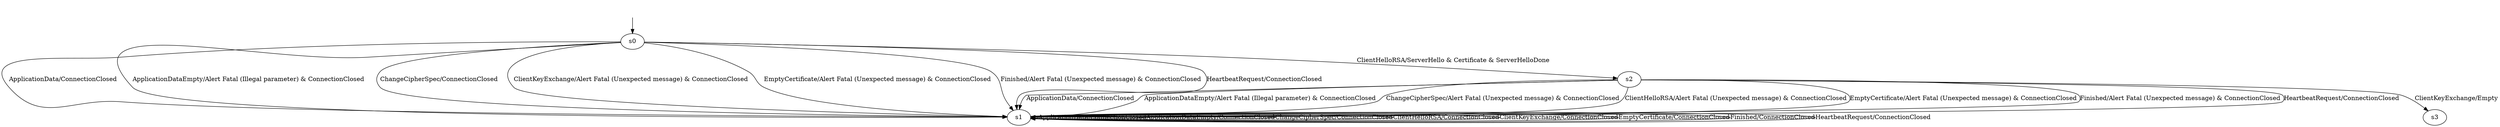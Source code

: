 digraph h1 {
s0 [label="s0"];
s1 [label="s1"];
s2 [label="s2"];
s0 -> s1 [label="ApplicationData/ConnectionClosed"];
s0 -> s1 [label="ApplicationDataEmpty/Alert Fatal (Illegal parameter) & ConnectionClosed"];
s0 -> s1 [label="ChangeCipherSpec/ConnectionClosed"];
s0 -> s2 [label="ClientHelloRSA/ServerHello & Certificate & ServerHelloDone"];
s0 -> s1 [label="ClientKeyExchange/Alert Fatal (Unexpected message) & ConnectionClosed"];
s0 -> s1 [label="EmptyCertificate/Alert Fatal (Unexpected message) & ConnectionClosed"];
s0 -> s1 [label="Finished/Alert Fatal (Unexpected message) & ConnectionClosed"];
s0 -> s1 [label="HeartbeatRequest/ConnectionClosed"];
s1 -> s1 [label="ApplicationData/ConnectionClosed"];
s1 -> s1 [label="ApplicationDataEmpty/ConnectionClosed"];
s1 -> s1 [label="ChangeCipherSpec/ConnectionClosed"];
s1 -> s1 [label="ClientHelloRSA/ConnectionClosed"];
s1 -> s1 [label="ClientKeyExchange/ConnectionClosed"];
s1 -> s1 [label="EmptyCertificate/ConnectionClosed"];
s1 -> s1 [label="Finished/ConnectionClosed"];
s1 -> s1 [label="HeartbeatRequest/ConnectionClosed"];
s2 -> s1 [label="ApplicationData/ConnectionClosed"];
s2 -> s1 [label="ApplicationDataEmpty/Alert Fatal (Illegal parameter) & ConnectionClosed"];
s2 -> s1 [label="ChangeCipherSpec/Alert Fatal (Unexpected message) & ConnectionClosed"];
s2 -> s1 [label="ClientHelloRSA/Alert Fatal (Unexpected message) & ConnectionClosed"];
s2 -> s3 [label="ClientKeyExchange/Empty"];
s2 -> s1 [label="EmptyCertificate/Alert Fatal (Unexpected message) & ConnectionClosed"];
s2 -> s1 [label="Finished/Alert Fatal (Unexpected message) & ConnectionClosed"];
s2 -> s1 [label="HeartbeatRequest/ConnectionClosed"];
__start0 [shape=none, label=""];
__start0 -> s0 [label=""];
}
